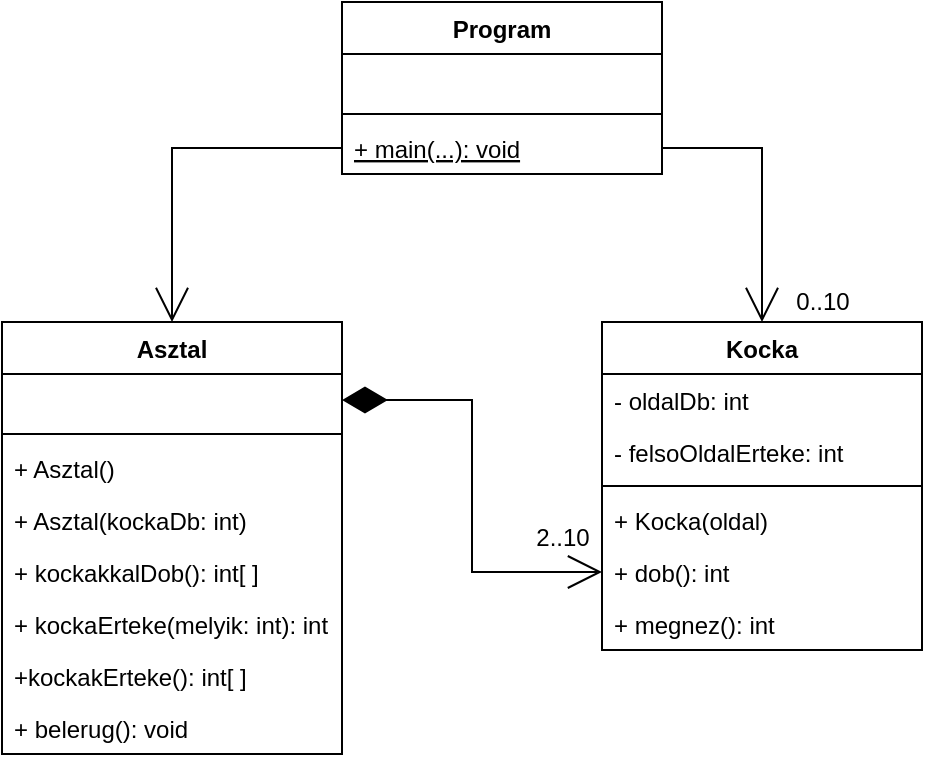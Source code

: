 <mxfile version="15.9.1" type="device"><diagram id="jKl9k9hpDQbfNTlKWbDV" name="Page-1"><mxGraphModel dx="474" dy="229" grid="1" gridSize="10" guides="1" tooltips="1" connect="1" arrows="1" fold="1" page="1" pageScale="1" pageWidth="827" pageHeight="1169" math="0" shadow="0"><root><mxCell id="0"/><mxCell id="1" parent="0"/><mxCell id="pv4lInTDTiNwl5B5ghg6-1" value="Kocka" style="swimlane;fontStyle=1;align=center;verticalAlign=top;childLayout=stackLayout;horizontal=1;startSize=26;horizontalStack=0;resizeParent=1;resizeParentMax=0;resizeLast=0;collapsible=1;marginBottom=0;" parent="1" vertex="1"><mxGeometry x="330" y="360" width="160" height="164" as="geometry"/></mxCell><mxCell id="pv4lInTDTiNwl5B5ghg6-2" value="- oldalDb: int" style="text;strokeColor=none;fillColor=none;align=left;verticalAlign=top;spacingLeft=4;spacingRight=4;overflow=hidden;rotatable=0;points=[[0,0.5],[1,0.5]];portConstraint=eastwest;" parent="pv4lInTDTiNwl5B5ghg6-1" vertex="1"><mxGeometry y="26" width="160" height="26" as="geometry"/></mxCell><mxCell id="pv4lInTDTiNwl5B5ghg6-23" value="- felsoOldalErteke: int" style="text;strokeColor=none;fillColor=none;align=left;verticalAlign=top;spacingLeft=4;spacingRight=4;overflow=hidden;rotatable=0;points=[[0,0.5],[1,0.5]];portConstraint=eastwest;" parent="pv4lInTDTiNwl5B5ghg6-1" vertex="1"><mxGeometry y="52" width="160" height="26" as="geometry"/></mxCell><mxCell id="pv4lInTDTiNwl5B5ghg6-3" value="" style="line;strokeWidth=1;fillColor=none;align=left;verticalAlign=middle;spacingTop=-1;spacingLeft=3;spacingRight=3;rotatable=0;labelPosition=right;points=[];portConstraint=eastwest;" parent="pv4lInTDTiNwl5B5ghg6-1" vertex="1"><mxGeometry y="78" width="160" height="8" as="geometry"/></mxCell><mxCell id="pv4lInTDTiNwl5B5ghg6-4" value="+ Kocka(oldal)" style="text;strokeColor=none;fillColor=none;align=left;verticalAlign=top;spacingLeft=4;spacingRight=4;overflow=hidden;rotatable=0;points=[[0,0.5],[1,0.5]];portConstraint=eastwest;" parent="pv4lInTDTiNwl5B5ghg6-1" vertex="1"><mxGeometry y="86" width="160" height="26" as="geometry"/></mxCell><mxCell id="pv4lInTDTiNwl5B5ghg6-5" value="+ dob(): int" style="text;strokeColor=none;fillColor=none;align=left;verticalAlign=top;spacingLeft=4;spacingRight=4;overflow=hidden;rotatable=0;points=[[0,0.5],[1,0.5]];portConstraint=eastwest;" parent="pv4lInTDTiNwl5B5ghg6-1" vertex="1"><mxGeometry y="112" width="160" height="26" as="geometry"/></mxCell><mxCell id="pv4lInTDTiNwl5B5ghg6-6" value="+ megnez(): int" style="text;strokeColor=none;fillColor=none;align=left;verticalAlign=top;spacingLeft=4;spacingRight=4;overflow=hidden;rotatable=0;points=[[0,0.5],[1,0.5]];portConstraint=eastwest;" parent="pv4lInTDTiNwl5B5ghg6-1" vertex="1"><mxGeometry y="138" width="160" height="26" as="geometry"/></mxCell><mxCell id="pv4lInTDTiNwl5B5ghg6-7" value="Asztal" style="swimlane;fontStyle=1;align=center;verticalAlign=top;childLayout=stackLayout;horizontal=1;startSize=26;horizontalStack=0;resizeParent=1;resizeParentMax=0;resizeLast=0;collapsible=1;marginBottom=0;" parent="1" vertex="1"><mxGeometry x="30" y="360" width="170" height="216" as="geometry"/></mxCell><mxCell id="pv4lInTDTiNwl5B5ghg6-8" value=" " style="text;strokeColor=none;fillColor=none;align=left;verticalAlign=top;spacingLeft=4;spacingRight=4;overflow=hidden;rotatable=0;points=[[0,0.5],[1,0.5]];portConstraint=eastwest;" parent="pv4lInTDTiNwl5B5ghg6-7" vertex="1"><mxGeometry y="26" width="170" height="26" as="geometry"/></mxCell><mxCell id="pv4lInTDTiNwl5B5ghg6-9" value="" style="line;strokeWidth=1;fillColor=none;align=left;verticalAlign=middle;spacingTop=-1;spacingLeft=3;spacingRight=3;rotatable=0;labelPosition=right;points=[];portConstraint=eastwest;" parent="pv4lInTDTiNwl5B5ghg6-7" vertex="1"><mxGeometry y="52" width="170" height="8" as="geometry"/></mxCell><mxCell id="pv4lInTDTiNwl5B5ghg6-25" value="+ Asztal()" style="text;strokeColor=none;fillColor=none;align=left;verticalAlign=top;spacingLeft=4;spacingRight=4;overflow=hidden;rotatable=0;points=[[0,0.5],[1,0.5]];portConstraint=eastwest;" parent="pv4lInTDTiNwl5B5ghg6-7" vertex="1"><mxGeometry y="60" width="170" height="26" as="geometry"/></mxCell><mxCell id="pv4lInTDTiNwl5B5ghg6-24" value="+ Asztal(kockaDb: int)" style="text;strokeColor=none;fillColor=none;align=left;verticalAlign=top;spacingLeft=4;spacingRight=4;overflow=hidden;rotatable=0;points=[[0,0.5],[1,0.5]];portConstraint=eastwest;" parent="pv4lInTDTiNwl5B5ghg6-7" vertex="1"><mxGeometry y="86" width="170" height="26" as="geometry"/></mxCell><mxCell id="pv4lInTDTiNwl5B5ghg6-10" value="+ kockakkalDob(): int[ ]" style="text;strokeColor=none;fillColor=none;align=left;verticalAlign=top;spacingLeft=4;spacingRight=4;overflow=hidden;rotatable=0;points=[[0,0.5],[1,0.5]];portConstraint=eastwest;" parent="pv4lInTDTiNwl5B5ghg6-7" vertex="1"><mxGeometry y="112" width="170" height="26" as="geometry"/></mxCell><mxCell id="pv4lInTDTiNwl5B5ghg6-12" value="+ kockaErteke(melyik: int): int" style="text;strokeColor=none;fillColor=none;align=left;verticalAlign=top;spacingLeft=4;spacingRight=4;overflow=hidden;rotatable=0;points=[[0,0.5],[1,0.5]];portConstraint=eastwest;" parent="pv4lInTDTiNwl5B5ghg6-7" vertex="1"><mxGeometry y="138" width="170" height="26" as="geometry"/></mxCell><mxCell id="pv4lInTDTiNwl5B5ghg6-13" value="+kockakErteke(): int[ ]" style="text;strokeColor=none;fillColor=none;align=left;verticalAlign=top;spacingLeft=4;spacingRight=4;overflow=hidden;rotatable=0;points=[[0,0.5],[1,0.5]];portConstraint=eastwest;" parent="pv4lInTDTiNwl5B5ghg6-7" vertex="1"><mxGeometry y="164" width="170" height="26" as="geometry"/></mxCell><mxCell id="pv4lInTDTiNwl5B5ghg6-14" value="+ belerug(): void" style="text;strokeColor=none;fillColor=none;align=left;verticalAlign=top;spacingLeft=4;spacingRight=4;overflow=hidden;rotatable=0;points=[[0,0.5],[1,0.5]];portConstraint=eastwest;" parent="pv4lInTDTiNwl5B5ghg6-7" vertex="1"><mxGeometry y="190" width="170" height="26" as="geometry"/></mxCell><mxCell id="pv4lInTDTiNwl5B5ghg6-11" style="edgeStyle=orthogonalEdgeStyle;rounded=0;orthogonalLoop=1;jettySize=auto;html=1;exitX=1;exitY=0.5;exitDx=0;exitDy=0;entryX=0;entryY=0.5;entryDx=0;entryDy=0;endArrow=open;endFill=0;endSize=15;startArrow=diamondThin;startFill=1;startSize=20;" parent="1" source="pv4lInTDTiNwl5B5ghg6-8" target="pv4lInTDTiNwl5B5ghg6-5" edge="1"><mxGeometry relative="1" as="geometry"/></mxCell><mxCell id="pv4lInTDTiNwl5B5ghg6-15" value="2..10" style="text;html=1;align=center;verticalAlign=middle;resizable=0;points=[];autosize=1;strokeColor=none;fillColor=none;" parent="1" vertex="1"><mxGeometry x="290" y="458" width="40" height="20" as="geometry"/></mxCell><mxCell id="pv4lInTDTiNwl5B5ghg6-16" value="Program" style="swimlane;fontStyle=1;align=center;verticalAlign=top;childLayout=stackLayout;horizontal=1;startSize=26;horizontalStack=0;resizeParent=1;resizeParentMax=0;resizeLast=0;collapsible=1;marginBottom=0;" parent="1" vertex="1"><mxGeometry x="200" y="200" width="160" height="86" as="geometry"/></mxCell><mxCell id="pv4lInTDTiNwl5B5ghg6-17" value=" " style="text;strokeColor=none;fillColor=none;align=left;verticalAlign=top;spacingLeft=4;spacingRight=4;overflow=hidden;rotatable=0;points=[[0,0.5],[1,0.5]];portConstraint=eastwest;" parent="pv4lInTDTiNwl5B5ghg6-16" vertex="1"><mxGeometry y="26" width="160" height="26" as="geometry"/></mxCell><mxCell id="pv4lInTDTiNwl5B5ghg6-18" value="" style="line;strokeWidth=1;fillColor=none;align=left;verticalAlign=middle;spacingTop=-1;spacingLeft=3;spacingRight=3;rotatable=0;labelPosition=right;points=[];portConstraint=eastwest;" parent="pv4lInTDTiNwl5B5ghg6-16" vertex="1"><mxGeometry y="52" width="160" height="8" as="geometry"/></mxCell><mxCell id="pv4lInTDTiNwl5B5ghg6-19" value="+ main(...): void" style="text;strokeColor=none;fillColor=none;align=left;verticalAlign=top;spacingLeft=4;spacingRight=4;overflow=hidden;rotatable=0;points=[[0,0.5],[1,0.5]];portConstraint=eastwest;fontStyle=4" parent="pv4lInTDTiNwl5B5ghg6-16" vertex="1"><mxGeometry y="60" width="160" height="26" as="geometry"/></mxCell><mxCell id="pv4lInTDTiNwl5B5ghg6-20" style="edgeStyle=orthogonalEdgeStyle;rounded=0;orthogonalLoop=1;jettySize=auto;html=1;exitX=0;exitY=0.5;exitDx=0;exitDy=0;startArrow=none;startFill=0;endArrow=open;endFill=0;startSize=20;endSize=15;" parent="1" source="pv4lInTDTiNwl5B5ghg6-19" target="pv4lInTDTiNwl5B5ghg6-7" edge="1"><mxGeometry relative="1" as="geometry"/></mxCell><mxCell id="pv4lInTDTiNwl5B5ghg6-21" style="edgeStyle=orthogonalEdgeStyle;rounded=0;orthogonalLoop=1;jettySize=auto;html=1;exitX=1;exitY=0.5;exitDx=0;exitDy=0;startArrow=none;startFill=0;endArrow=open;endFill=0;startSize=20;endSize=15;" parent="1" source="pv4lInTDTiNwl5B5ghg6-19" target="pv4lInTDTiNwl5B5ghg6-1" edge="1"><mxGeometry relative="1" as="geometry"/></mxCell><mxCell id="pv4lInTDTiNwl5B5ghg6-22" value="0..10" style="text;html=1;align=center;verticalAlign=middle;resizable=0;points=[];autosize=1;strokeColor=none;fillColor=none;" parent="1" vertex="1"><mxGeometry x="420" y="340" width="40" height="20" as="geometry"/></mxCell></root></mxGraphModel></diagram></mxfile>